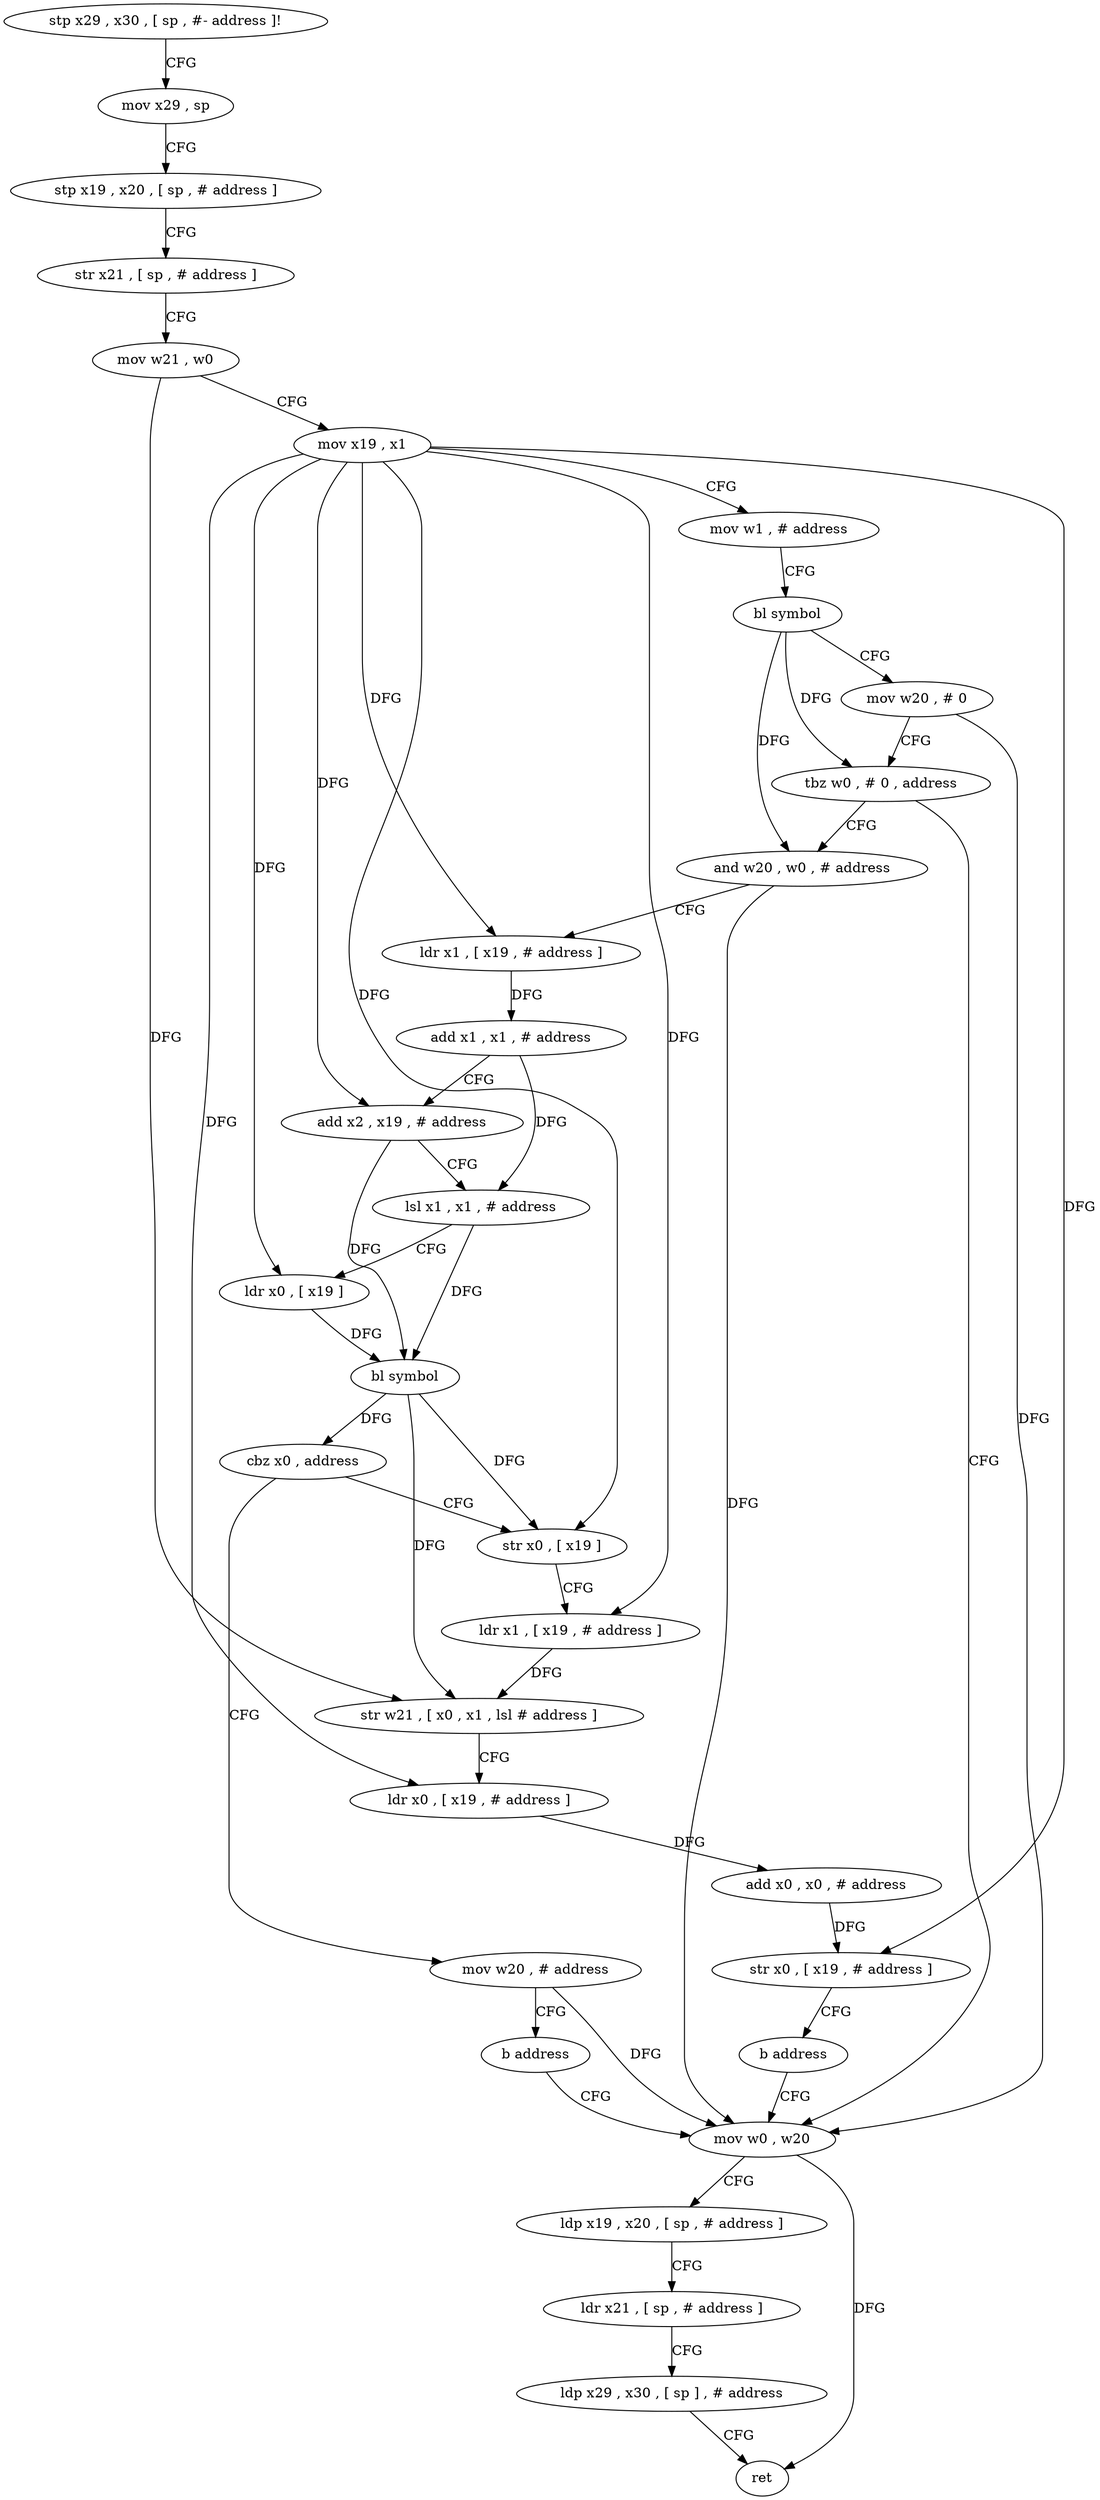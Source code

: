 digraph "func" {
"4262692" [label = "stp x29 , x30 , [ sp , #- address ]!" ]
"4262696" [label = "mov x29 , sp" ]
"4262700" [label = "stp x19 , x20 , [ sp , # address ]" ]
"4262704" [label = "str x21 , [ sp , # address ]" ]
"4262708" [label = "mov w21 , w0" ]
"4262712" [label = "mov x19 , x1" ]
"4262716" [label = "mov w1 , # address" ]
"4262720" [label = "bl symbol" ]
"4262724" [label = "mov w20 , # 0" ]
"4262728" [label = "tbz w0 , # 0 , address" ]
"4262752" [label = "and w20 , w0 , # address" ]
"4262732" [label = "mov w0 , w20" ]
"4262756" [label = "ldr x1 , [ x19 , # address ]" ]
"4262760" [label = "add x1 , x1 , # address" ]
"4262764" [label = "add x2 , x19 , # address" ]
"4262768" [label = "lsl x1 , x1 , # address" ]
"4262772" [label = "ldr x0 , [ x19 ]" ]
"4262776" [label = "bl symbol" ]
"4262780" [label = "cbz x0 , address" ]
"4262812" [label = "mov w20 , # address" ]
"4262784" [label = "str x0 , [ x19 ]" ]
"4262736" [label = "ldp x19 , x20 , [ sp , # address ]" ]
"4262740" [label = "ldr x21 , [ sp , # address ]" ]
"4262744" [label = "ldp x29 , x30 , [ sp ] , # address" ]
"4262748" [label = "ret" ]
"4262816" [label = "b address" ]
"4262788" [label = "ldr x1 , [ x19 , # address ]" ]
"4262792" [label = "str w21 , [ x0 , x1 , lsl # address ]" ]
"4262796" [label = "ldr x0 , [ x19 , # address ]" ]
"4262800" [label = "add x0 , x0 , # address" ]
"4262804" [label = "str x0 , [ x19 , # address ]" ]
"4262808" [label = "b address" ]
"4262692" -> "4262696" [ label = "CFG" ]
"4262696" -> "4262700" [ label = "CFG" ]
"4262700" -> "4262704" [ label = "CFG" ]
"4262704" -> "4262708" [ label = "CFG" ]
"4262708" -> "4262712" [ label = "CFG" ]
"4262708" -> "4262792" [ label = "DFG" ]
"4262712" -> "4262716" [ label = "CFG" ]
"4262712" -> "4262756" [ label = "DFG" ]
"4262712" -> "4262764" [ label = "DFG" ]
"4262712" -> "4262772" [ label = "DFG" ]
"4262712" -> "4262784" [ label = "DFG" ]
"4262712" -> "4262788" [ label = "DFG" ]
"4262712" -> "4262796" [ label = "DFG" ]
"4262712" -> "4262804" [ label = "DFG" ]
"4262716" -> "4262720" [ label = "CFG" ]
"4262720" -> "4262724" [ label = "CFG" ]
"4262720" -> "4262728" [ label = "DFG" ]
"4262720" -> "4262752" [ label = "DFG" ]
"4262724" -> "4262728" [ label = "CFG" ]
"4262724" -> "4262732" [ label = "DFG" ]
"4262728" -> "4262752" [ label = "CFG" ]
"4262728" -> "4262732" [ label = "CFG" ]
"4262752" -> "4262756" [ label = "CFG" ]
"4262752" -> "4262732" [ label = "DFG" ]
"4262732" -> "4262736" [ label = "CFG" ]
"4262732" -> "4262748" [ label = "DFG" ]
"4262756" -> "4262760" [ label = "DFG" ]
"4262760" -> "4262764" [ label = "CFG" ]
"4262760" -> "4262768" [ label = "DFG" ]
"4262764" -> "4262768" [ label = "CFG" ]
"4262764" -> "4262776" [ label = "DFG" ]
"4262768" -> "4262772" [ label = "CFG" ]
"4262768" -> "4262776" [ label = "DFG" ]
"4262772" -> "4262776" [ label = "DFG" ]
"4262776" -> "4262780" [ label = "DFG" ]
"4262776" -> "4262784" [ label = "DFG" ]
"4262776" -> "4262792" [ label = "DFG" ]
"4262780" -> "4262812" [ label = "CFG" ]
"4262780" -> "4262784" [ label = "CFG" ]
"4262812" -> "4262816" [ label = "CFG" ]
"4262812" -> "4262732" [ label = "DFG" ]
"4262784" -> "4262788" [ label = "CFG" ]
"4262736" -> "4262740" [ label = "CFG" ]
"4262740" -> "4262744" [ label = "CFG" ]
"4262744" -> "4262748" [ label = "CFG" ]
"4262816" -> "4262732" [ label = "CFG" ]
"4262788" -> "4262792" [ label = "DFG" ]
"4262792" -> "4262796" [ label = "CFG" ]
"4262796" -> "4262800" [ label = "DFG" ]
"4262800" -> "4262804" [ label = "DFG" ]
"4262804" -> "4262808" [ label = "CFG" ]
"4262808" -> "4262732" [ label = "CFG" ]
}
